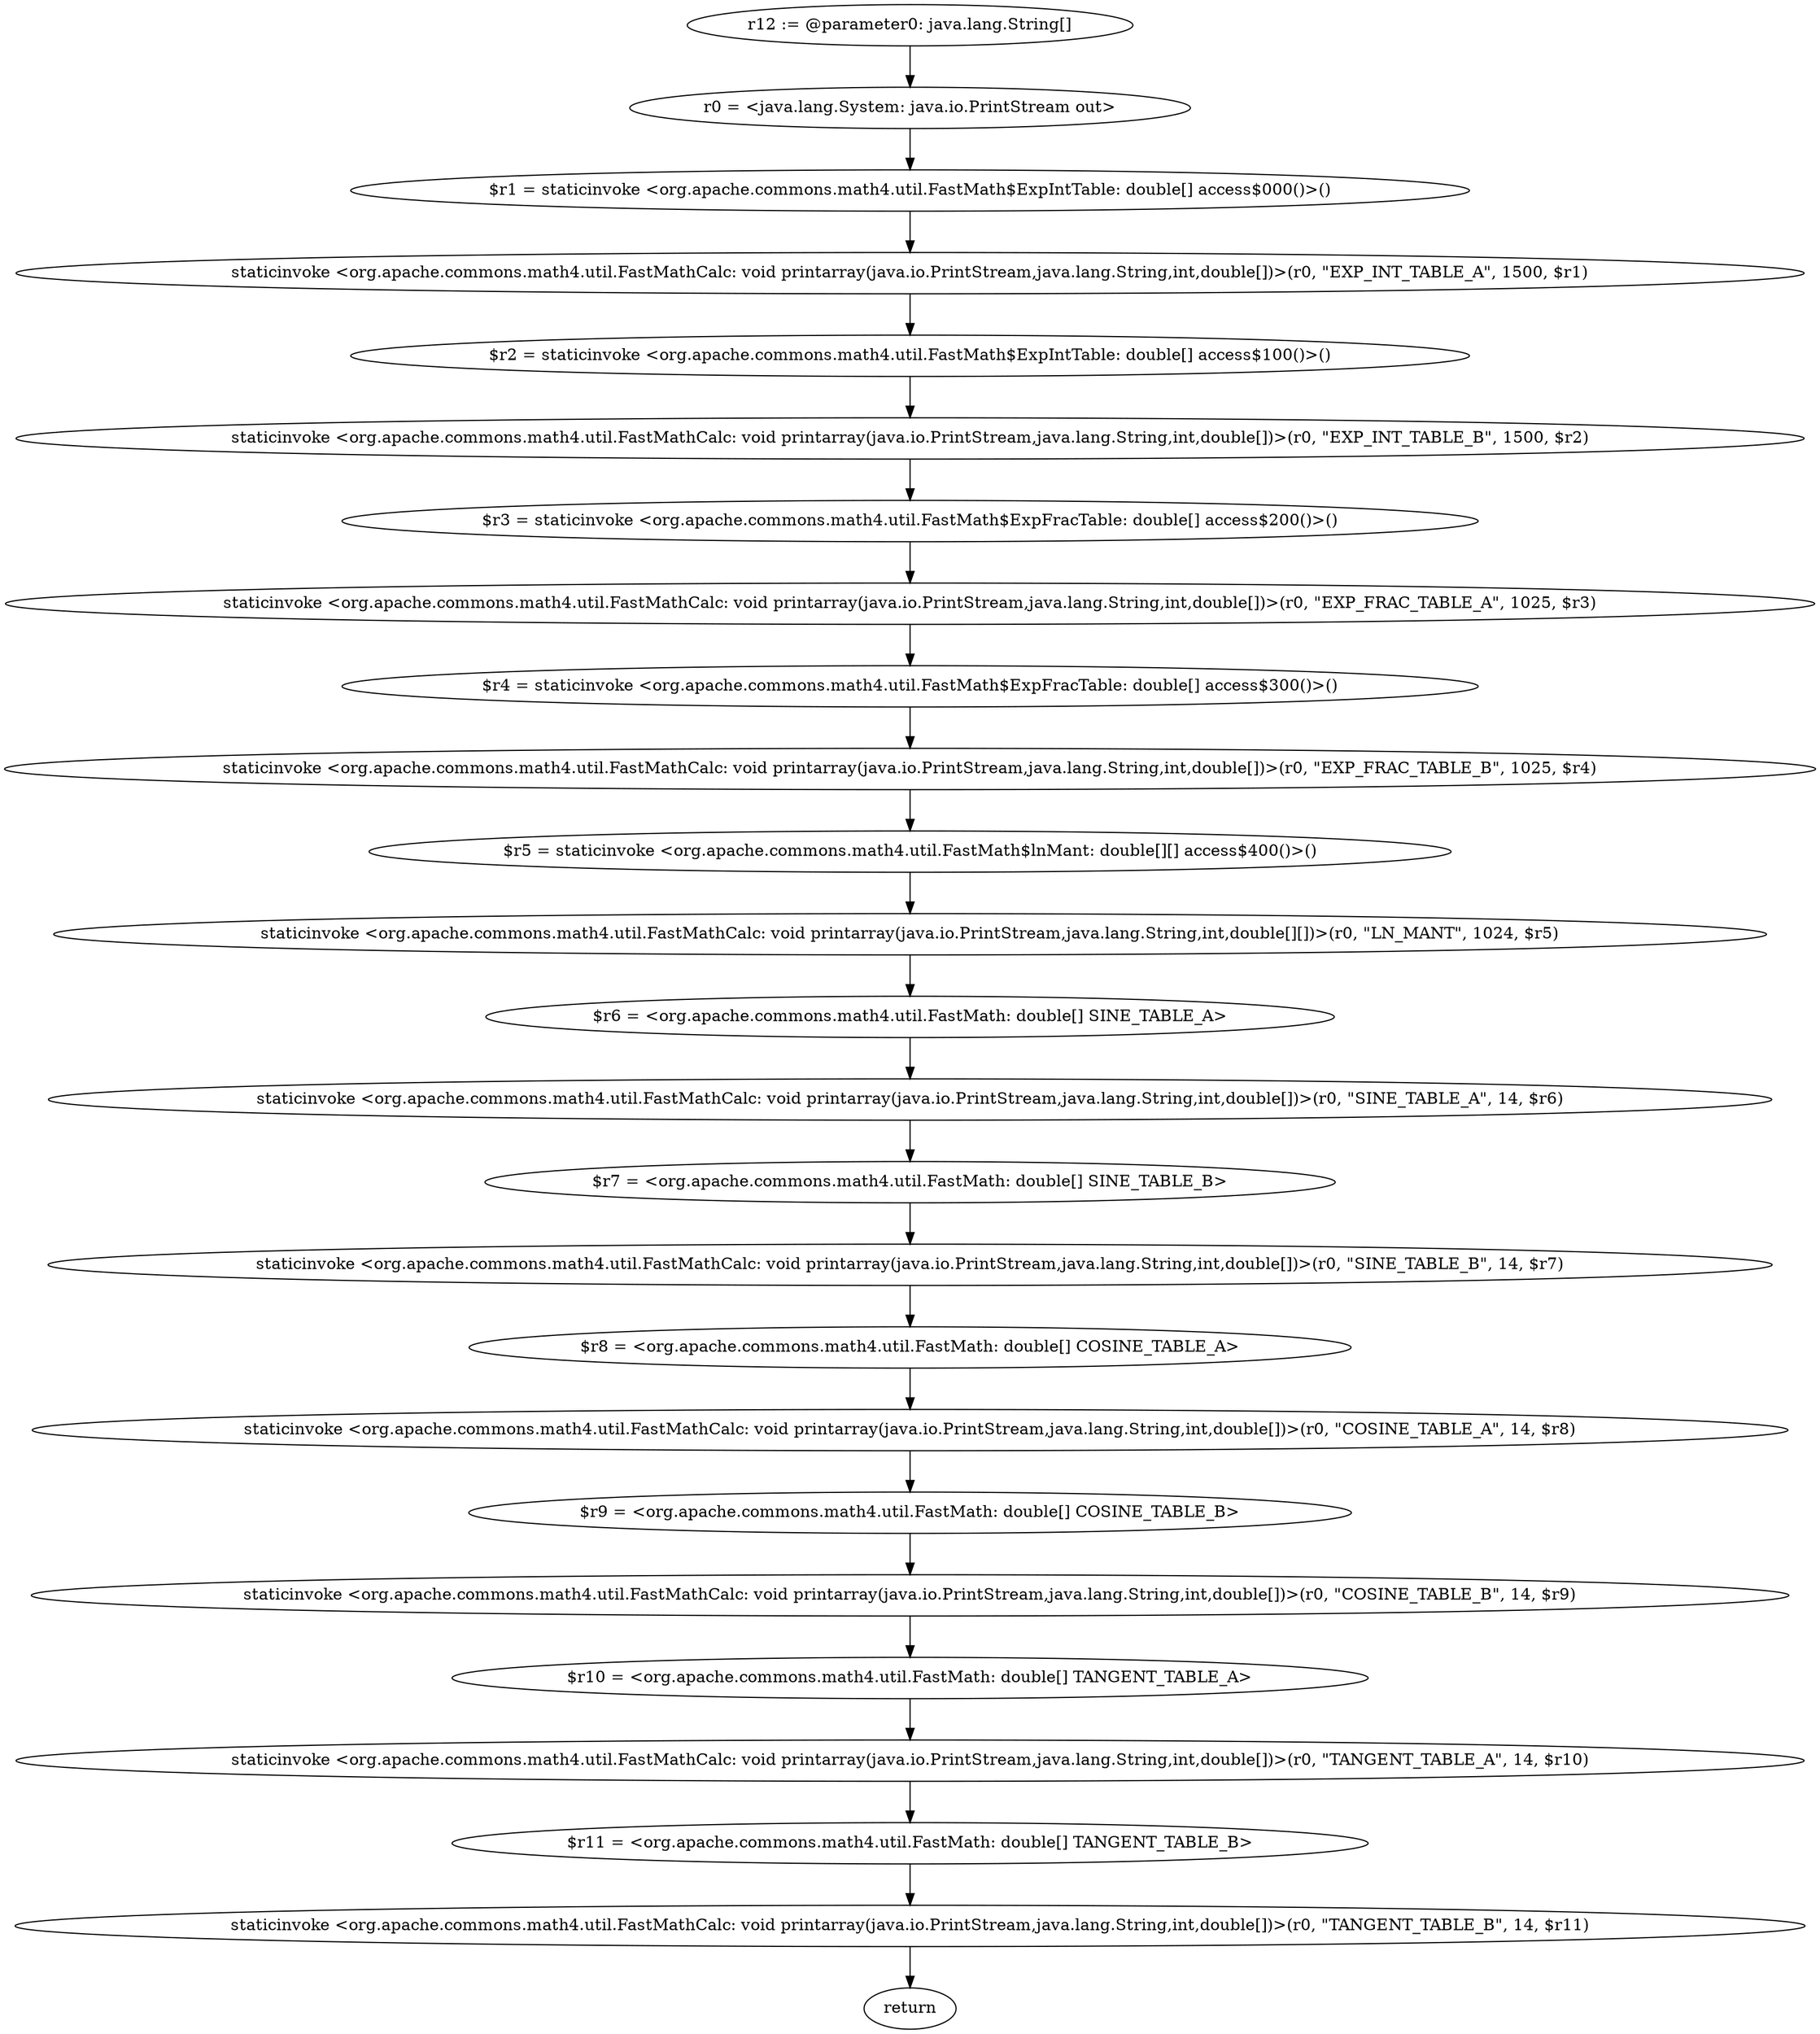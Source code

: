 digraph "unitGraph" {
    "r12 := @parameter0: java.lang.String[]"
    "r0 = <java.lang.System: java.io.PrintStream out>"
    "$r1 = staticinvoke <org.apache.commons.math4.util.FastMath$ExpIntTable: double[] access$000()>()"
    "staticinvoke <org.apache.commons.math4.util.FastMathCalc: void printarray(java.io.PrintStream,java.lang.String,int,double[])>(r0, \"EXP_INT_TABLE_A\", 1500, $r1)"
    "$r2 = staticinvoke <org.apache.commons.math4.util.FastMath$ExpIntTable: double[] access$100()>()"
    "staticinvoke <org.apache.commons.math4.util.FastMathCalc: void printarray(java.io.PrintStream,java.lang.String,int,double[])>(r0, \"EXP_INT_TABLE_B\", 1500, $r2)"
    "$r3 = staticinvoke <org.apache.commons.math4.util.FastMath$ExpFracTable: double[] access$200()>()"
    "staticinvoke <org.apache.commons.math4.util.FastMathCalc: void printarray(java.io.PrintStream,java.lang.String,int,double[])>(r0, \"EXP_FRAC_TABLE_A\", 1025, $r3)"
    "$r4 = staticinvoke <org.apache.commons.math4.util.FastMath$ExpFracTable: double[] access$300()>()"
    "staticinvoke <org.apache.commons.math4.util.FastMathCalc: void printarray(java.io.PrintStream,java.lang.String,int,double[])>(r0, \"EXP_FRAC_TABLE_B\", 1025, $r4)"
    "$r5 = staticinvoke <org.apache.commons.math4.util.FastMath$lnMant: double[][] access$400()>()"
    "staticinvoke <org.apache.commons.math4.util.FastMathCalc: void printarray(java.io.PrintStream,java.lang.String,int,double[][])>(r0, \"LN_MANT\", 1024, $r5)"
    "$r6 = <org.apache.commons.math4.util.FastMath: double[] SINE_TABLE_A>"
    "staticinvoke <org.apache.commons.math4.util.FastMathCalc: void printarray(java.io.PrintStream,java.lang.String,int,double[])>(r0, \"SINE_TABLE_A\", 14, $r6)"
    "$r7 = <org.apache.commons.math4.util.FastMath: double[] SINE_TABLE_B>"
    "staticinvoke <org.apache.commons.math4.util.FastMathCalc: void printarray(java.io.PrintStream,java.lang.String,int,double[])>(r0, \"SINE_TABLE_B\", 14, $r7)"
    "$r8 = <org.apache.commons.math4.util.FastMath: double[] COSINE_TABLE_A>"
    "staticinvoke <org.apache.commons.math4.util.FastMathCalc: void printarray(java.io.PrintStream,java.lang.String,int,double[])>(r0, \"COSINE_TABLE_A\", 14, $r8)"
    "$r9 = <org.apache.commons.math4.util.FastMath: double[] COSINE_TABLE_B>"
    "staticinvoke <org.apache.commons.math4.util.FastMathCalc: void printarray(java.io.PrintStream,java.lang.String,int,double[])>(r0, \"COSINE_TABLE_B\", 14, $r9)"
    "$r10 = <org.apache.commons.math4.util.FastMath: double[] TANGENT_TABLE_A>"
    "staticinvoke <org.apache.commons.math4.util.FastMathCalc: void printarray(java.io.PrintStream,java.lang.String,int,double[])>(r0, \"TANGENT_TABLE_A\", 14, $r10)"
    "$r11 = <org.apache.commons.math4.util.FastMath: double[] TANGENT_TABLE_B>"
    "staticinvoke <org.apache.commons.math4.util.FastMathCalc: void printarray(java.io.PrintStream,java.lang.String,int,double[])>(r0, \"TANGENT_TABLE_B\", 14, $r11)"
    "return"
    "r12 := @parameter0: java.lang.String[]"->"r0 = <java.lang.System: java.io.PrintStream out>";
    "r0 = <java.lang.System: java.io.PrintStream out>"->"$r1 = staticinvoke <org.apache.commons.math4.util.FastMath$ExpIntTable: double[] access$000()>()";
    "$r1 = staticinvoke <org.apache.commons.math4.util.FastMath$ExpIntTable: double[] access$000()>()"->"staticinvoke <org.apache.commons.math4.util.FastMathCalc: void printarray(java.io.PrintStream,java.lang.String,int,double[])>(r0, \"EXP_INT_TABLE_A\", 1500, $r1)";
    "staticinvoke <org.apache.commons.math4.util.FastMathCalc: void printarray(java.io.PrintStream,java.lang.String,int,double[])>(r0, \"EXP_INT_TABLE_A\", 1500, $r1)"->"$r2 = staticinvoke <org.apache.commons.math4.util.FastMath$ExpIntTable: double[] access$100()>()";
    "$r2 = staticinvoke <org.apache.commons.math4.util.FastMath$ExpIntTable: double[] access$100()>()"->"staticinvoke <org.apache.commons.math4.util.FastMathCalc: void printarray(java.io.PrintStream,java.lang.String,int,double[])>(r0, \"EXP_INT_TABLE_B\", 1500, $r2)";
    "staticinvoke <org.apache.commons.math4.util.FastMathCalc: void printarray(java.io.PrintStream,java.lang.String,int,double[])>(r0, \"EXP_INT_TABLE_B\", 1500, $r2)"->"$r3 = staticinvoke <org.apache.commons.math4.util.FastMath$ExpFracTable: double[] access$200()>()";
    "$r3 = staticinvoke <org.apache.commons.math4.util.FastMath$ExpFracTable: double[] access$200()>()"->"staticinvoke <org.apache.commons.math4.util.FastMathCalc: void printarray(java.io.PrintStream,java.lang.String,int,double[])>(r0, \"EXP_FRAC_TABLE_A\", 1025, $r3)";
    "staticinvoke <org.apache.commons.math4.util.FastMathCalc: void printarray(java.io.PrintStream,java.lang.String,int,double[])>(r0, \"EXP_FRAC_TABLE_A\", 1025, $r3)"->"$r4 = staticinvoke <org.apache.commons.math4.util.FastMath$ExpFracTable: double[] access$300()>()";
    "$r4 = staticinvoke <org.apache.commons.math4.util.FastMath$ExpFracTable: double[] access$300()>()"->"staticinvoke <org.apache.commons.math4.util.FastMathCalc: void printarray(java.io.PrintStream,java.lang.String,int,double[])>(r0, \"EXP_FRAC_TABLE_B\", 1025, $r4)";
    "staticinvoke <org.apache.commons.math4.util.FastMathCalc: void printarray(java.io.PrintStream,java.lang.String,int,double[])>(r0, \"EXP_FRAC_TABLE_B\", 1025, $r4)"->"$r5 = staticinvoke <org.apache.commons.math4.util.FastMath$lnMant: double[][] access$400()>()";
    "$r5 = staticinvoke <org.apache.commons.math4.util.FastMath$lnMant: double[][] access$400()>()"->"staticinvoke <org.apache.commons.math4.util.FastMathCalc: void printarray(java.io.PrintStream,java.lang.String,int,double[][])>(r0, \"LN_MANT\", 1024, $r5)";
    "staticinvoke <org.apache.commons.math4.util.FastMathCalc: void printarray(java.io.PrintStream,java.lang.String,int,double[][])>(r0, \"LN_MANT\", 1024, $r5)"->"$r6 = <org.apache.commons.math4.util.FastMath: double[] SINE_TABLE_A>";
    "$r6 = <org.apache.commons.math4.util.FastMath: double[] SINE_TABLE_A>"->"staticinvoke <org.apache.commons.math4.util.FastMathCalc: void printarray(java.io.PrintStream,java.lang.String,int,double[])>(r0, \"SINE_TABLE_A\", 14, $r6)";
    "staticinvoke <org.apache.commons.math4.util.FastMathCalc: void printarray(java.io.PrintStream,java.lang.String,int,double[])>(r0, \"SINE_TABLE_A\", 14, $r6)"->"$r7 = <org.apache.commons.math4.util.FastMath: double[] SINE_TABLE_B>";
    "$r7 = <org.apache.commons.math4.util.FastMath: double[] SINE_TABLE_B>"->"staticinvoke <org.apache.commons.math4.util.FastMathCalc: void printarray(java.io.PrintStream,java.lang.String,int,double[])>(r0, \"SINE_TABLE_B\", 14, $r7)";
    "staticinvoke <org.apache.commons.math4.util.FastMathCalc: void printarray(java.io.PrintStream,java.lang.String,int,double[])>(r0, \"SINE_TABLE_B\", 14, $r7)"->"$r8 = <org.apache.commons.math4.util.FastMath: double[] COSINE_TABLE_A>";
    "$r8 = <org.apache.commons.math4.util.FastMath: double[] COSINE_TABLE_A>"->"staticinvoke <org.apache.commons.math4.util.FastMathCalc: void printarray(java.io.PrintStream,java.lang.String,int,double[])>(r0, \"COSINE_TABLE_A\", 14, $r8)";
    "staticinvoke <org.apache.commons.math4.util.FastMathCalc: void printarray(java.io.PrintStream,java.lang.String,int,double[])>(r0, \"COSINE_TABLE_A\", 14, $r8)"->"$r9 = <org.apache.commons.math4.util.FastMath: double[] COSINE_TABLE_B>";
    "$r9 = <org.apache.commons.math4.util.FastMath: double[] COSINE_TABLE_B>"->"staticinvoke <org.apache.commons.math4.util.FastMathCalc: void printarray(java.io.PrintStream,java.lang.String,int,double[])>(r0, \"COSINE_TABLE_B\", 14, $r9)";
    "staticinvoke <org.apache.commons.math4.util.FastMathCalc: void printarray(java.io.PrintStream,java.lang.String,int,double[])>(r0, \"COSINE_TABLE_B\", 14, $r9)"->"$r10 = <org.apache.commons.math4.util.FastMath: double[] TANGENT_TABLE_A>";
    "$r10 = <org.apache.commons.math4.util.FastMath: double[] TANGENT_TABLE_A>"->"staticinvoke <org.apache.commons.math4.util.FastMathCalc: void printarray(java.io.PrintStream,java.lang.String,int,double[])>(r0, \"TANGENT_TABLE_A\", 14, $r10)";
    "staticinvoke <org.apache.commons.math4.util.FastMathCalc: void printarray(java.io.PrintStream,java.lang.String,int,double[])>(r0, \"TANGENT_TABLE_A\", 14, $r10)"->"$r11 = <org.apache.commons.math4.util.FastMath: double[] TANGENT_TABLE_B>";
    "$r11 = <org.apache.commons.math4.util.FastMath: double[] TANGENT_TABLE_B>"->"staticinvoke <org.apache.commons.math4.util.FastMathCalc: void printarray(java.io.PrintStream,java.lang.String,int,double[])>(r0, \"TANGENT_TABLE_B\", 14, $r11)";
    "staticinvoke <org.apache.commons.math4.util.FastMathCalc: void printarray(java.io.PrintStream,java.lang.String,int,double[])>(r0, \"TANGENT_TABLE_B\", 14, $r11)"->"return";
}
